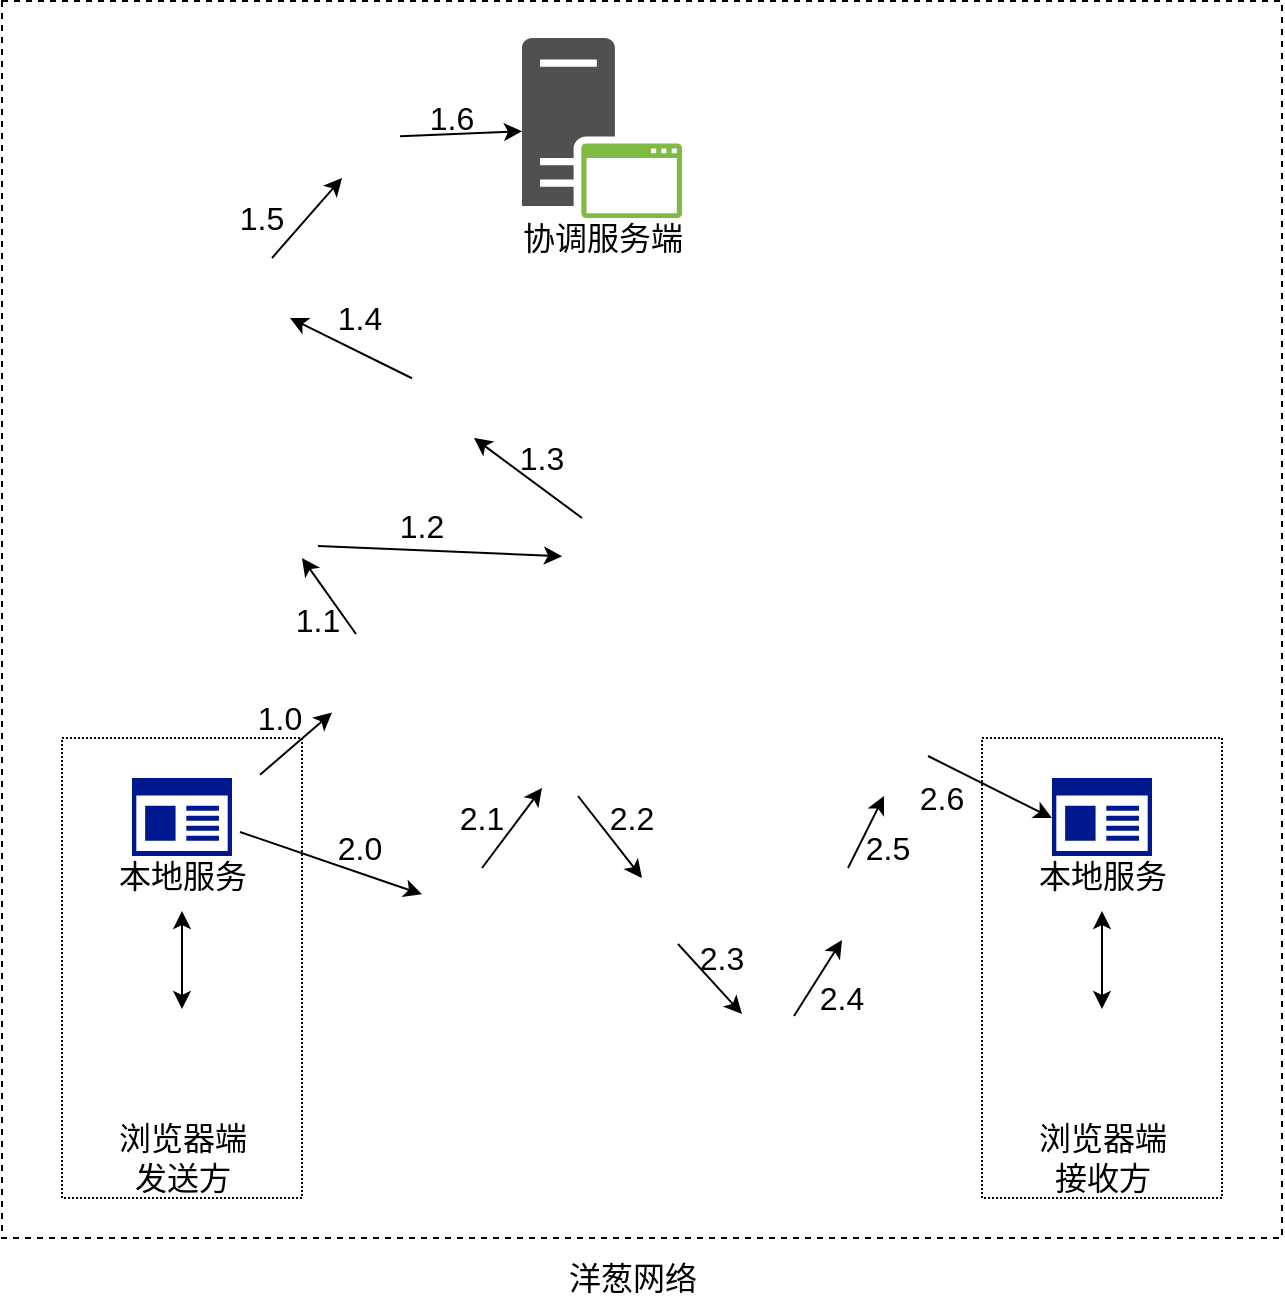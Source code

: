 <mxfile version="14.4.3" type="github">
  <diagram id="OCHjULSu1DyBYGUDZAkZ" name="Page-1">
    <mxGraphModel dx="889" dy="589" grid="1" gridSize="10" guides="1" tooltips="1" connect="0" arrows="1" fold="1" page="1" pageScale="1" pageWidth="827" pageHeight="1169" math="0" shadow="0">
      <root>
        <mxCell id="0" />
        <mxCell id="1" parent="0" />
        <mxCell id="9-z5hyXyrFVvHmD_KuJB-18" value="" style="rounded=0;whiteSpace=wrap;html=1;fontSize=16;dashed=1;" parent="1" vertex="1">
          <mxGeometry x="310" y="151.5" width="640" height="618.5" as="geometry" />
        </mxCell>
        <mxCell id="c0s-1U45BDCgnt8DzCzi-7" value="" style="pointerEvents=1;shadow=0;dashed=0;html=1;strokeColor=none;fillColor=#505050;labelPosition=center;verticalLabelPosition=bottom;verticalAlign=top;outlineConnect=0;align=center;shape=mxgraph.office.servers.application_server_green;fontSize=16;" parent="1" vertex="1">
          <mxGeometry x="570" y="170" width="80" height="90" as="geometry" />
        </mxCell>
        <mxCell id="c0s-1U45BDCgnt8DzCzi-54" value="协调服务端" style="text;html=1;align=center;verticalAlign=middle;resizable=0;points=[];autosize=1;fontSize=16;" parent="1" vertex="1">
          <mxGeometry x="560" y="260" width="100" height="20" as="geometry" />
        </mxCell>
        <mxCell id="c0s-1U45BDCgnt8DzCzi-16" value="" style="shape=image;html=1;verticalAlign=top;verticalLabelPosition=bottom;labelBackgroundColor=#ffffff;imageAspect=0;aspect=fixed;image=https://cdn0.iconfinder.com/data/icons/flat-round-system/512/tor-128.png;fontSize=16;" parent="1" vertex="1">
          <mxGeometry x="429" y="400" width="40" height="40" as="geometry" />
        </mxCell>
        <mxCell id="c0s-1U45BDCgnt8DzCzi-17" value="" style="shape=image;html=1;verticalAlign=top;verticalLabelPosition=bottom;labelBackgroundColor=#ffffff;imageAspect=0;aspect=fixed;image=https://cdn0.iconfinder.com/data/icons/flat-round-system/512/tor-128.png;fontSize=16;" parent="1" vertex="1">
          <mxGeometry x="515" y="330" width="40" height="40" as="geometry" />
        </mxCell>
        <mxCell id="c0s-1U45BDCgnt8DzCzi-18" value="" style="shape=image;html=1;verticalAlign=top;verticalLabelPosition=bottom;labelBackgroundColor=#ffffff;imageAspect=0;aspect=fixed;image=https://cdn0.iconfinder.com/data/icons/flat-round-system/512/tor-128.png;fontSize=16;" parent="1" vertex="1">
          <mxGeometry x="590" y="410" width="40" height="40" as="geometry" />
        </mxCell>
        <mxCell id="c0s-1U45BDCgnt8DzCzi-19" value="" style="shape=image;html=1;verticalAlign=top;verticalLabelPosition=bottom;labelBackgroundColor=#ffffff;imageAspect=0;aspect=fixed;image=https://cdn0.iconfinder.com/data/icons/flat-round-system/512/tor-128.png;fontSize=16;" parent="1" vertex="1">
          <mxGeometry x="790" y="410.75" width="40" height="40" as="geometry" />
        </mxCell>
        <mxCell id="c0s-1U45BDCgnt8DzCzi-21" value="" style="shape=image;html=1;verticalAlign=top;verticalLabelPosition=bottom;labelBackgroundColor=#ffffff;imageAspect=0;aspect=fixed;image=https://cdn0.iconfinder.com/data/icons/flat-round-system/512/tor-128.png;fontSize=16;" parent="1" vertex="1">
          <mxGeometry x="475" y="470" width="40" height="40" as="geometry" />
        </mxCell>
        <mxCell id="c0s-1U45BDCgnt8DzCzi-58" value="洋葱网络" style="text;html=1;align=center;verticalAlign=middle;resizable=0;points=[];autosize=1;fontSize=16;" parent="1" vertex="1">
          <mxGeometry x="585" y="780" width="80" height="20" as="geometry" />
        </mxCell>
        <mxCell id="9-z5hyXyrFVvHmD_KuJB-19" value="" style="shape=image;html=1;verticalAlign=top;verticalLabelPosition=bottom;labelBackgroundColor=#ffffff;imageAspect=0;aspect=fixed;image=https://cdn0.iconfinder.com/data/icons/flat-round-system/512/tor-128.png;fontSize=16;" parent="1" vertex="1">
          <mxGeometry x="414" y="280" width="40" height="40" as="geometry" />
        </mxCell>
        <mxCell id="9-z5hyXyrFVvHmD_KuJB-21" value="" style="shape=image;html=1;verticalAlign=top;verticalLabelPosition=bottom;labelBackgroundColor=#ffffff;imageAspect=0;aspect=fixed;image=https://cdn0.iconfinder.com/data/icons/flat-round-system/512/tor-128.png;fontSize=16;" parent="1" vertex="1">
          <mxGeometry x="860" y="320" width="40" height="40" as="geometry" />
        </mxCell>
        <mxCell id="9-z5hyXyrFVvHmD_KuJB-23" value="" style="shape=image;html=1;verticalAlign=top;verticalLabelPosition=bottom;labelBackgroundColor=#ffffff;imageAspect=0;aspect=fixed;image=https://cdn0.iconfinder.com/data/icons/flat-round-system/512/tor-128.png;fontSize=16;" parent="1" vertex="1">
          <mxGeometry x="520" y="585" width="40" height="40" as="geometry" />
        </mxCell>
        <mxCell id="9-z5hyXyrFVvHmD_KuJB-24" value="" style="shape=image;html=1;verticalAlign=top;verticalLabelPosition=bottom;labelBackgroundColor=#ffffff;imageAspect=0;aspect=fixed;image=https://cdn0.iconfinder.com/data/icons/flat-round-system/512/tor-128.png;fontSize=16;" parent="1" vertex="1">
          <mxGeometry x="469" y="200" width="40" height="40" as="geometry" />
        </mxCell>
        <mxCell id="9-z5hyXyrFVvHmD_KuJB-25" value="" style="shape=image;html=1;verticalAlign=top;verticalLabelPosition=bottom;labelBackgroundColor=#ffffff;imageAspect=0;aspect=fixed;image=https://cdn0.iconfinder.com/data/icons/flat-round-system/512/tor-128.png;fontSize=16;" parent="1" vertex="1">
          <mxGeometry x="693" y="200" width="40" height="40" as="geometry" />
        </mxCell>
        <mxCell id="9-z5hyXyrFVvHmD_KuJB-27" value="&amp;nbsp;" style="text;html=1;strokeColor=none;fillColor=none;align=center;verticalAlign=middle;whiteSpace=wrap;rounded=0;dashed=1;fontSize=16;" parent="1" vertex="1">
          <mxGeometry x="618" y="430" width="40" height="20" as="geometry" />
        </mxCell>
        <mxCell id="3aFzCoHox-xoftAFMv3z-1" value="" style="rounded=0;whiteSpace=wrap;html=1;dashed=1;dashPattern=1 1;fontSize=16;" parent="1" vertex="1">
          <mxGeometry x="340" y="520" width="120" height="230" as="geometry" />
        </mxCell>
        <mxCell id="3aFzCoHox-xoftAFMv3z-5" value="" style="aspect=fixed;pointerEvents=1;shadow=0;dashed=0;html=1;strokeColor=none;labelPosition=center;verticalLabelPosition=bottom;verticalAlign=top;align=center;fillColor=#00188D;shape=mxgraph.mscae.enterprise.app_generic;fontSize=16;" parent="1" vertex="1">
          <mxGeometry x="375" y="540" width="50" height="39" as="geometry" />
        </mxCell>
        <mxCell id="3aFzCoHox-xoftAFMv3z-6" value="本地服务" style="text;html=1;align=center;verticalAlign=middle;resizable=0;points=[];autosize=1;fontSize=16;" parent="1" vertex="1">
          <mxGeometry x="360" y="579" width="80" height="20" as="geometry" />
        </mxCell>
        <mxCell id="3aFzCoHox-xoftAFMv3z-12" style="rounded=0;orthogonalLoop=1;jettySize=auto;html=1;fontSize=16;startArrow=classic;startFill=1;" parent="1" edge="1">
          <mxGeometry x="345" y="435.5" as="geometry">
            <mxPoint x="400" y="655.5" as="sourcePoint" />
            <mxPoint x="400" y="606.5" as="targetPoint" />
          </mxGeometry>
        </mxCell>
        <mxCell id="c0s-1U45BDCgnt8DzCzi-28" style="rounded=0;orthogonalLoop=1;jettySize=auto;html=1;fontSize=16;" parent="1" target="c0s-1U45BDCgnt8DzCzi-21" edge="1">
          <mxGeometry x="370" y="310" as="geometry">
            <mxPoint x="439" y="538.395" as="sourcePoint" />
          </mxGeometry>
        </mxCell>
        <mxCell id="T7WeoSZBhTSac08RslKe-7" style="rounded=0;orthogonalLoop=1;jettySize=auto;html=1;fontSize=16;exitX=0.975;exitY=0.6;exitDx=0;exitDy=0;exitPerimeter=0;" edge="1" parent="1" source="c0s-1U45BDCgnt8DzCzi-16" target="c0s-1U45BDCgnt8DzCzi-18">
          <mxGeometry x="418.39" y="191" as="geometry">
            <mxPoint x="460" y="410" as="sourcePoint" />
            <mxPoint x="494.39" y="320" as="targetPoint" />
          </mxGeometry>
        </mxCell>
        <mxCell id="T7WeoSZBhTSac08RslKe-8" style="rounded=0;orthogonalLoop=1;jettySize=auto;html=1;fontSize=16;exitX=0.3;exitY=-0.05;exitDx=0;exitDy=0;exitPerimeter=0;" edge="1" parent="1" source="c0s-1U45BDCgnt8DzCzi-21">
          <mxGeometry x="413" y="247.91" as="geometry">
            <mxPoint x="482" y="470" as="sourcePoint" />
            <mxPoint x="460" y="430" as="targetPoint" />
          </mxGeometry>
        </mxCell>
        <mxCell id="T7WeoSZBhTSac08RslKe-9" style="rounded=0;orthogonalLoop=1;jettySize=auto;html=1;fontSize=16;entryX=0.775;entryY=1;entryDx=0;entryDy=0;entryPerimeter=0;" edge="1" parent="1" target="c0s-1U45BDCgnt8DzCzi-17">
          <mxGeometry x="531" y="181.6" as="geometry">
            <mxPoint x="600" y="410" as="sourcePoint" />
            <mxPoint x="636" y="378.884" as="targetPoint" />
          </mxGeometry>
        </mxCell>
        <mxCell id="T7WeoSZBhTSac08RslKe-10" style="rounded=0;orthogonalLoop=1;jettySize=auto;html=1;fontSize=16;entryX=0.775;entryY=1;entryDx=0;entryDy=0;entryPerimeter=0;" edge="1" parent="1" source="c0s-1U45BDCgnt8DzCzi-17">
          <mxGeometry x="439" y="121.6" as="geometry">
            <mxPoint x="508" y="340" as="sourcePoint" />
            <mxPoint x="454" y="310" as="targetPoint" />
          </mxGeometry>
        </mxCell>
        <mxCell id="T7WeoSZBhTSac08RslKe-11" style="rounded=0;orthogonalLoop=1;jettySize=auto;html=1;fontSize=16;" edge="1" parent="1">
          <mxGeometry x="368.5" y="61.48" as="geometry">
            <mxPoint x="445" y="280" as="sourcePoint" />
            <mxPoint x="480" y="240" as="targetPoint" />
          </mxGeometry>
        </mxCell>
        <mxCell id="T7WeoSZBhTSac08RslKe-12" style="rounded=0;orthogonalLoop=1;jettySize=auto;html=1;fontSize=16;" edge="1" parent="1" source="9-z5hyXyrFVvHmD_KuJB-24" target="c0s-1U45BDCgnt8DzCzi-7">
          <mxGeometry x="473.5" y="26.48" as="geometry">
            <mxPoint x="550" y="245" as="sourcePoint" />
            <mxPoint x="585" y="195" as="targetPoint" />
          </mxGeometry>
        </mxCell>
        <mxCell id="T7WeoSZBhTSac08RslKe-13" value="1.0" style="text;html=1;strokeColor=none;fillColor=none;align=center;verticalAlign=middle;whiteSpace=wrap;rounded=0;dashed=1;dashPattern=1 1;fontSize=16;" vertex="1" parent="1">
          <mxGeometry x="429" y="500" width="40" height="20" as="geometry" />
        </mxCell>
        <mxCell id="T7WeoSZBhTSac08RslKe-14" value="1.1" style="text;html=1;strokeColor=none;fillColor=none;align=center;verticalAlign=middle;whiteSpace=wrap;rounded=0;dashed=1;dashPattern=1 1;fontSize=16;" vertex="1" parent="1">
          <mxGeometry x="448" y="450.75" width="40" height="20" as="geometry" />
        </mxCell>
        <mxCell id="T7WeoSZBhTSac08RslKe-15" value="1.2" style="text;html=1;strokeColor=none;fillColor=none;align=center;verticalAlign=middle;whiteSpace=wrap;rounded=0;dashed=1;dashPattern=1 1;fontSize=16;" vertex="1" parent="1">
          <mxGeometry x="500" y="404" width="40" height="20" as="geometry" />
        </mxCell>
        <mxCell id="T7WeoSZBhTSac08RslKe-16" value="1.3" style="text;html=1;strokeColor=none;fillColor=none;align=center;verticalAlign=middle;whiteSpace=wrap;rounded=0;dashed=1;dashPattern=1 1;fontSize=16;" vertex="1" parent="1">
          <mxGeometry x="560" y="370" width="40" height="20" as="geometry" />
        </mxCell>
        <mxCell id="T7WeoSZBhTSac08RslKe-17" value="1.4" style="text;html=1;strokeColor=none;fillColor=none;align=center;verticalAlign=middle;whiteSpace=wrap;rounded=0;dashed=1;dashPattern=1 1;fontSize=16;" vertex="1" parent="1">
          <mxGeometry x="469" y="300" width="40" height="20" as="geometry" />
        </mxCell>
        <mxCell id="T7WeoSZBhTSac08RslKe-18" value="1.5" style="text;html=1;strokeColor=none;fillColor=none;align=center;verticalAlign=middle;whiteSpace=wrap;rounded=0;dashed=1;dashPattern=1 1;fontSize=16;" vertex="1" parent="1">
          <mxGeometry x="420" y="250" width="40" height="20" as="geometry" />
        </mxCell>
        <mxCell id="T7WeoSZBhTSac08RslKe-19" value="1.6" style="text;html=1;strokeColor=none;fillColor=none;align=center;verticalAlign=middle;whiteSpace=wrap;rounded=0;dashed=1;dashPattern=1 1;fontSize=16;" vertex="1" parent="1">
          <mxGeometry x="515" y="200" width="40" height="20" as="geometry" />
        </mxCell>
        <mxCell id="T7WeoSZBhTSac08RslKe-20" value="" style="shape=image;html=1;verticalAlign=top;verticalLabelPosition=bottom;labelBackgroundColor=#ffffff;imageAspect=0;aspect=fixed;image=https://cdn1.iconfinder.com/data/icons/logotypes/32/chrome-128.png;fontSize=16;" vertex="1" parent="1">
          <mxGeometry x="375" y="660" width="50" height="50" as="geometry" />
        </mxCell>
        <mxCell id="T7WeoSZBhTSac08RslKe-21" value="浏览器端&lt;br style=&quot;font-size: 16px&quot;&gt;发送方" style="text;html=1;align=center;verticalAlign=middle;resizable=0;points=[];autosize=1;fontSize=16;" vertex="1" parent="1">
          <mxGeometry x="360" y="710" width="80" height="40" as="geometry" />
        </mxCell>
        <mxCell id="T7WeoSZBhTSac08RslKe-30" value="" style="rounded=0;whiteSpace=wrap;html=1;dashed=1;dashPattern=1 1;fontSize=16;" vertex="1" parent="1">
          <mxGeometry x="800" y="520" width="120" height="230" as="geometry" />
        </mxCell>
        <mxCell id="T7WeoSZBhTSac08RslKe-31" value="" style="aspect=fixed;pointerEvents=1;shadow=0;dashed=0;html=1;strokeColor=none;labelPosition=center;verticalLabelPosition=bottom;verticalAlign=top;align=center;fillColor=#00188D;shape=mxgraph.mscae.enterprise.app_generic;fontSize=16;" vertex="1" parent="1">
          <mxGeometry x="835" y="540" width="50" height="39" as="geometry" />
        </mxCell>
        <mxCell id="T7WeoSZBhTSac08RslKe-32" value="本地服务" style="text;html=1;align=center;verticalAlign=middle;resizable=0;points=[];autosize=1;fontSize=16;" vertex="1" parent="1">
          <mxGeometry x="820" y="579" width="80" height="20" as="geometry" />
        </mxCell>
        <mxCell id="T7WeoSZBhTSac08RslKe-33" style="rounded=0;orthogonalLoop=1;jettySize=auto;html=1;fontSize=16;startArrow=classic;startFill=1;" edge="1" parent="1">
          <mxGeometry x="805" y="435.5" as="geometry">
            <mxPoint x="860" y="655.5" as="sourcePoint" />
            <mxPoint x="860" y="606.5" as="targetPoint" />
          </mxGeometry>
        </mxCell>
        <mxCell id="T7WeoSZBhTSac08RslKe-34" value="" style="shape=image;html=1;verticalAlign=top;verticalLabelPosition=bottom;labelBackgroundColor=#ffffff;imageAspect=0;aspect=fixed;image=https://cdn1.iconfinder.com/data/icons/logotypes/32/chrome-128.png;fontSize=16;" vertex="1" parent="1">
          <mxGeometry x="835" y="660" width="50" height="50" as="geometry" />
        </mxCell>
        <mxCell id="T7WeoSZBhTSac08RslKe-35" value="浏览器端&lt;br style=&quot;font-size: 16px&quot;&gt;接收方" style="text;html=1;align=center;verticalAlign=middle;resizable=0;points=[];autosize=1;fontSize=16;" vertex="1" parent="1">
          <mxGeometry x="820" y="710" width="80" height="40" as="geometry" />
        </mxCell>
        <mxCell id="T7WeoSZBhTSac08RslKe-37" style="rounded=0;orthogonalLoop=1;jettySize=auto;html=1;fontSize=16;exitX=1.08;exitY=0.692;exitDx=0;exitDy=0;exitPerimeter=0;" edge="1" parent="1" source="3aFzCoHox-xoftAFMv3z-5" target="9-z5hyXyrFVvHmD_KuJB-23">
          <mxGeometry x="428.39" y="201" as="geometry">
            <mxPoint x="478" y="434" as="sourcePoint" />
            <mxPoint x="600" y="439.155" as="targetPoint" />
          </mxGeometry>
        </mxCell>
        <mxCell id="T7WeoSZBhTSac08RslKe-38" value="" style="shape=image;html=1;verticalAlign=top;verticalLabelPosition=bottom;labelBackgroundColor=#ffffff;imageAspect=0;aspect=fixed;image=https://cdn0.iconfinder.com/data/icons/flat-round-system/512/tor-128.png;fontSize=16;" vertex="1" parent="1">
          <mxGeometry x="760" y="280" width="40" height="40" as="geometry" />
        </mxCell>
        <mxCell id="T7WeoSZBhTSac08RslKe-39" value="" style="shape=image;html=1;verticalAlign=top;verticalLabelPosition=bottom;labelBackgroundColor=#ffffff;imageAspect=0;aspect=fixed;image=https://cdn0.iconfinder.com/data/icons/flat-round-system/512/tor-128.png;fontSize=16;" vertex="1" parent="1">
          <mxGeometry x="570" y="510" width="40" height="40" as="geometry" />
        </mxCell>
        <mxCell id="T7WeoSZBhTSac08RslKe-40" style="rounded=0;orthogonalLoop=1;jettySize=auto;html=1;fontSize=16;" edge="1" parent="1">
          <mxGeometry x="438.39" y="206" as="geometry">
            <mxPoint x="550" y="585" as="sourcePoint" />
            <mxPoint x="580" y="545" as="targetPoint" />
          </mxGeometry>
        </mxCell>
        <mxCell id="T7WeoSZBhTSac08RslKe-41" value="" style="shape=image;html=1;verticalAlign=top;verticalLabelPosition=bottom;labelBackgroundColor=#ffffff;imageAspect=0;aspect=fixed;image=https://cdn0.iconfinder.com/data/icons/flat-round-system/512/tor-128.png;fontSize=16;" vertex="1" parent="1">
          <mxGeometry x="620" y="585" width="40" height="40" as="geometry" />
        </mxCell>
        <mxCell id="T7WeoSZBhTSac08RslKe-42" value="" style="shape=image;html=1;verticalAlign=top;verticalLabelPosition=bottom;labelBackgroundColor=#ffffff;imageAspect=0;aspect=fixed;image=https://cdn0.iconfinder.com/data/icons/flat-round-system/512/tor-128.png;fontSize=16;" vertex="1" parent="1">
          <mxGeometry x="670" y="650" width="40" height="40" as="geometry" />
        </mxCell>
        <mxCell id="T7WeoSZBhTSac08RslKe-43" value="" style="shape=image;html=1;verticalAlign=top;verticalLabelPosition=bottom;labelBackgroundColor=#ffffff;imageAspect=0;aspect=fixed;image=https://cdn0.iconfinder.com/data/icons/flat-round-system/512/tor-128.png;fontSize=16;" vertex="1" parent="1">
          <mxGeometry x="720" y="585" width="40" height="40" as="geometry" />
        </mxCell>
        <mxCell id="T7WeoSZBhTSac08RslKe-44" value="" style="shape=image;html=1;verticalAlign=top;verticalLabelPosition=bottom;labelBackgroundColor=#ffffff;imageAspect=0;aspect=fixed;image=https://cdn0.iconfinder.com/data/icons/flat-round-system/512/tor-128.png;fontSize=16;" vertex="1" parent="1">
          <mxGeometry x="733" y="510" width="40" height="40" as="geometry" />
        </mxCell>
        <mxCell id="T7WeoSZBhTSac08RslKe-45" style="rounded=0;orthogonalLoop=1;jettySize=auto;html=1;fontSize=16;exitX=0.7;exitY=0.975;exitDx=0;exitDy=0;exitPerimeter=0;" edge="1" parent="1" source="T7WeoSZBhTSac08RslKe-39">
          <mxGeometry x="448.39" y="221" as="geometry">
            <mxPoint x="600" y="540" as="sourcePoint" />
            <mxPoint x="630" y="590" as="targetPoint" />
          </mxGeometry>
        </mxCell>
        <mxCell id="T7WeoSZBhTSac08RslKe-46" style="rounded=0;orthogonalLoop=1;jettySize=auto;html=1;fontSize=16;" edge="1" parent="1">
          <mxGeometry x="498.39" y="295" as="geometry">
            <mxPoint x="648" y="623" as="sourcePoint" />
            <mxPoint x="680" y="658" as="targetPoint" />
          </mxGeometry>
        </mxCell>
        <mxCell id="T7WeoSZBhTSac08RslKe-47" style="rounded=0;orthogonalLoop=1;jettySize=auto;html=1;fontSize=16;" edge="1" parent="1">
          <mxGeometry x="504.39" y="304" as="geometry">
            <mxPoint x="706" y="659" as="sourcePoint" />
            <mxPoint x="730" y="621" as="targetPoint" />
          </mxGeometry>
        </mxCell>
        <mxCell id="T7WeoSZBhTSac08RslKe-48" style="rounded=0;orthogonalLoop=1;jettySize=auto;html=1;fontSize=16;entryX=0.45;entryY=0.975;entryDx=0;entryDy=0;entryPerimeter=0;" edge="1" parent="1" target="T7WeoSZBhTSac08RslKe-44">
          <mxGeometry x="531.39" y="230" as="geometry">
            <mxPoint x="733" y="585" as="sourcePoint" />
            <mxPoint x="753" y="540" as="targetPoint" />
          </mxGeometry>
        </mxCell>
        <mxCell id="T7WeoSZBhTSac08RslKe-49" style="rounded=0;orthogonalLoop=1;jettySize=auto;html=1;fontSize=16;entryX=0;entryY=0.513;entryDx=0;entryDy=0;entryPerimeter=0;exitX=1;exitY=0.475;exitDx=0;exitDy=0;exitPerimeter=0;" edge="1" parent="1" source="T7WeoSZBhTSac08RslKe-44" target="T7WeoSZBhTSac08RslKe-31">
          <mxGeometry x="541.39" y="240" as="geometry">
            <mxPoint x="743" y="595" as="sourcePoint" />
            <mxPoint x="761" y="559" as="targetPoint" />
          </mxGeometry>
        </mxCell>
        <mxCell id="T7WeoSZBhTSac08RslKe-50" value="2.0" style="text;html=1;strokeColor=none;fillColor=none;align=center;verticalAlign=middle;whiteSpace=wrap;rounded=0;dashed=1;dashPattern=1 1;fontSize=16;" vertex="1" parent="1">
          <mxGeometry x="469" y="565" width="40" height="20" as="geometry" />
        </mxCell>
        <mxCell id="T7WeoSZBhTSac08RslKe-51" value="2.1" style="text;html=1;strokeColor=none;fillColor=none;align=center;verticalAlign=middle;whiteSpace=wrap;rounded=0;dashed=1;dashPattern=1 1;fontSize=16;" vertex="1" parent="1">
          <mxGeometry x="530" y="550" width="40" height="20" as="geometry" />
        </mxCell>
        <mxCell id="T7WeoSZBhTSac08RslKe-52" value="2.2" style="text;html=1;strokeColor=none;fillColor=none;align=center;verticalAlign=middle;whiteSpace=wrap;rounded=0;dashed=1;dashPattern=1 1;fontSize=16;" vertex="1" parent="1">
          <mxGeometry x="605" y="550" width="40" height="20" as="geometry" />
        </mxCell>
        <mxCell id="T7WeoSZBhTSac08RslKe-53" value="2.3" style="text;html=1;strokeColor=none;fillColor=none;align=center;verticalAlign=middle;whiteSpace=wrap;rounded=0;dashed=1;dashPattern=1 1;fontSize=16;" vertex="1" parent="1">
          <mxGeometry x="650" y="620" width="40" height="20" as="geometry" />
        </mxCell>
        <mxCell id="T7WeoSZBhTSac08RslKe-54" value="2.4" style="text;html=1;strokeColor=none;fillColor=none;align=center;verticalAlign=middle;whiteSpace=wrap;rounded=0;dashed=1;dashPattern=1 1;fontSize=16;" vertex="1" parent="1">
          <mxGeometry x="710" y="640" width="40" height="20" as="geometry" />
        </mxCell>
        <mxCell id="T7WeoSZBhTSac08RslKe-55" value="2.5" style="text;html=1;strokeColor=none;fillColor=none;align=center;verticalAlign=middle;whiteSpace=wrap;rounded=0;dashed=1;dashPattern=1 1;fontSize=16;" vertex="1" parent="1">
          <mxGeometry x="733" y="565" width="40" height="20" as="geometry" />
        </mxCell>
        <mxCell id="T7WeoSZBhTSac08RslKe-56" value="2.6" style="text;html=1;strokeColor=none;fillColor=none;align=center;verticalAlign=middle;whiteSpace=wrap;rounded=0;dashed=1;dashPattern=1 1;fontSize=16;" vertex="1" parent="1">
          <mxGeometry x="760" y="540" width="40" height="20" as="geometry" />
        </mxCell>
      </root>
    </mxGraphModel>
  </diagram>
</mxfile>
